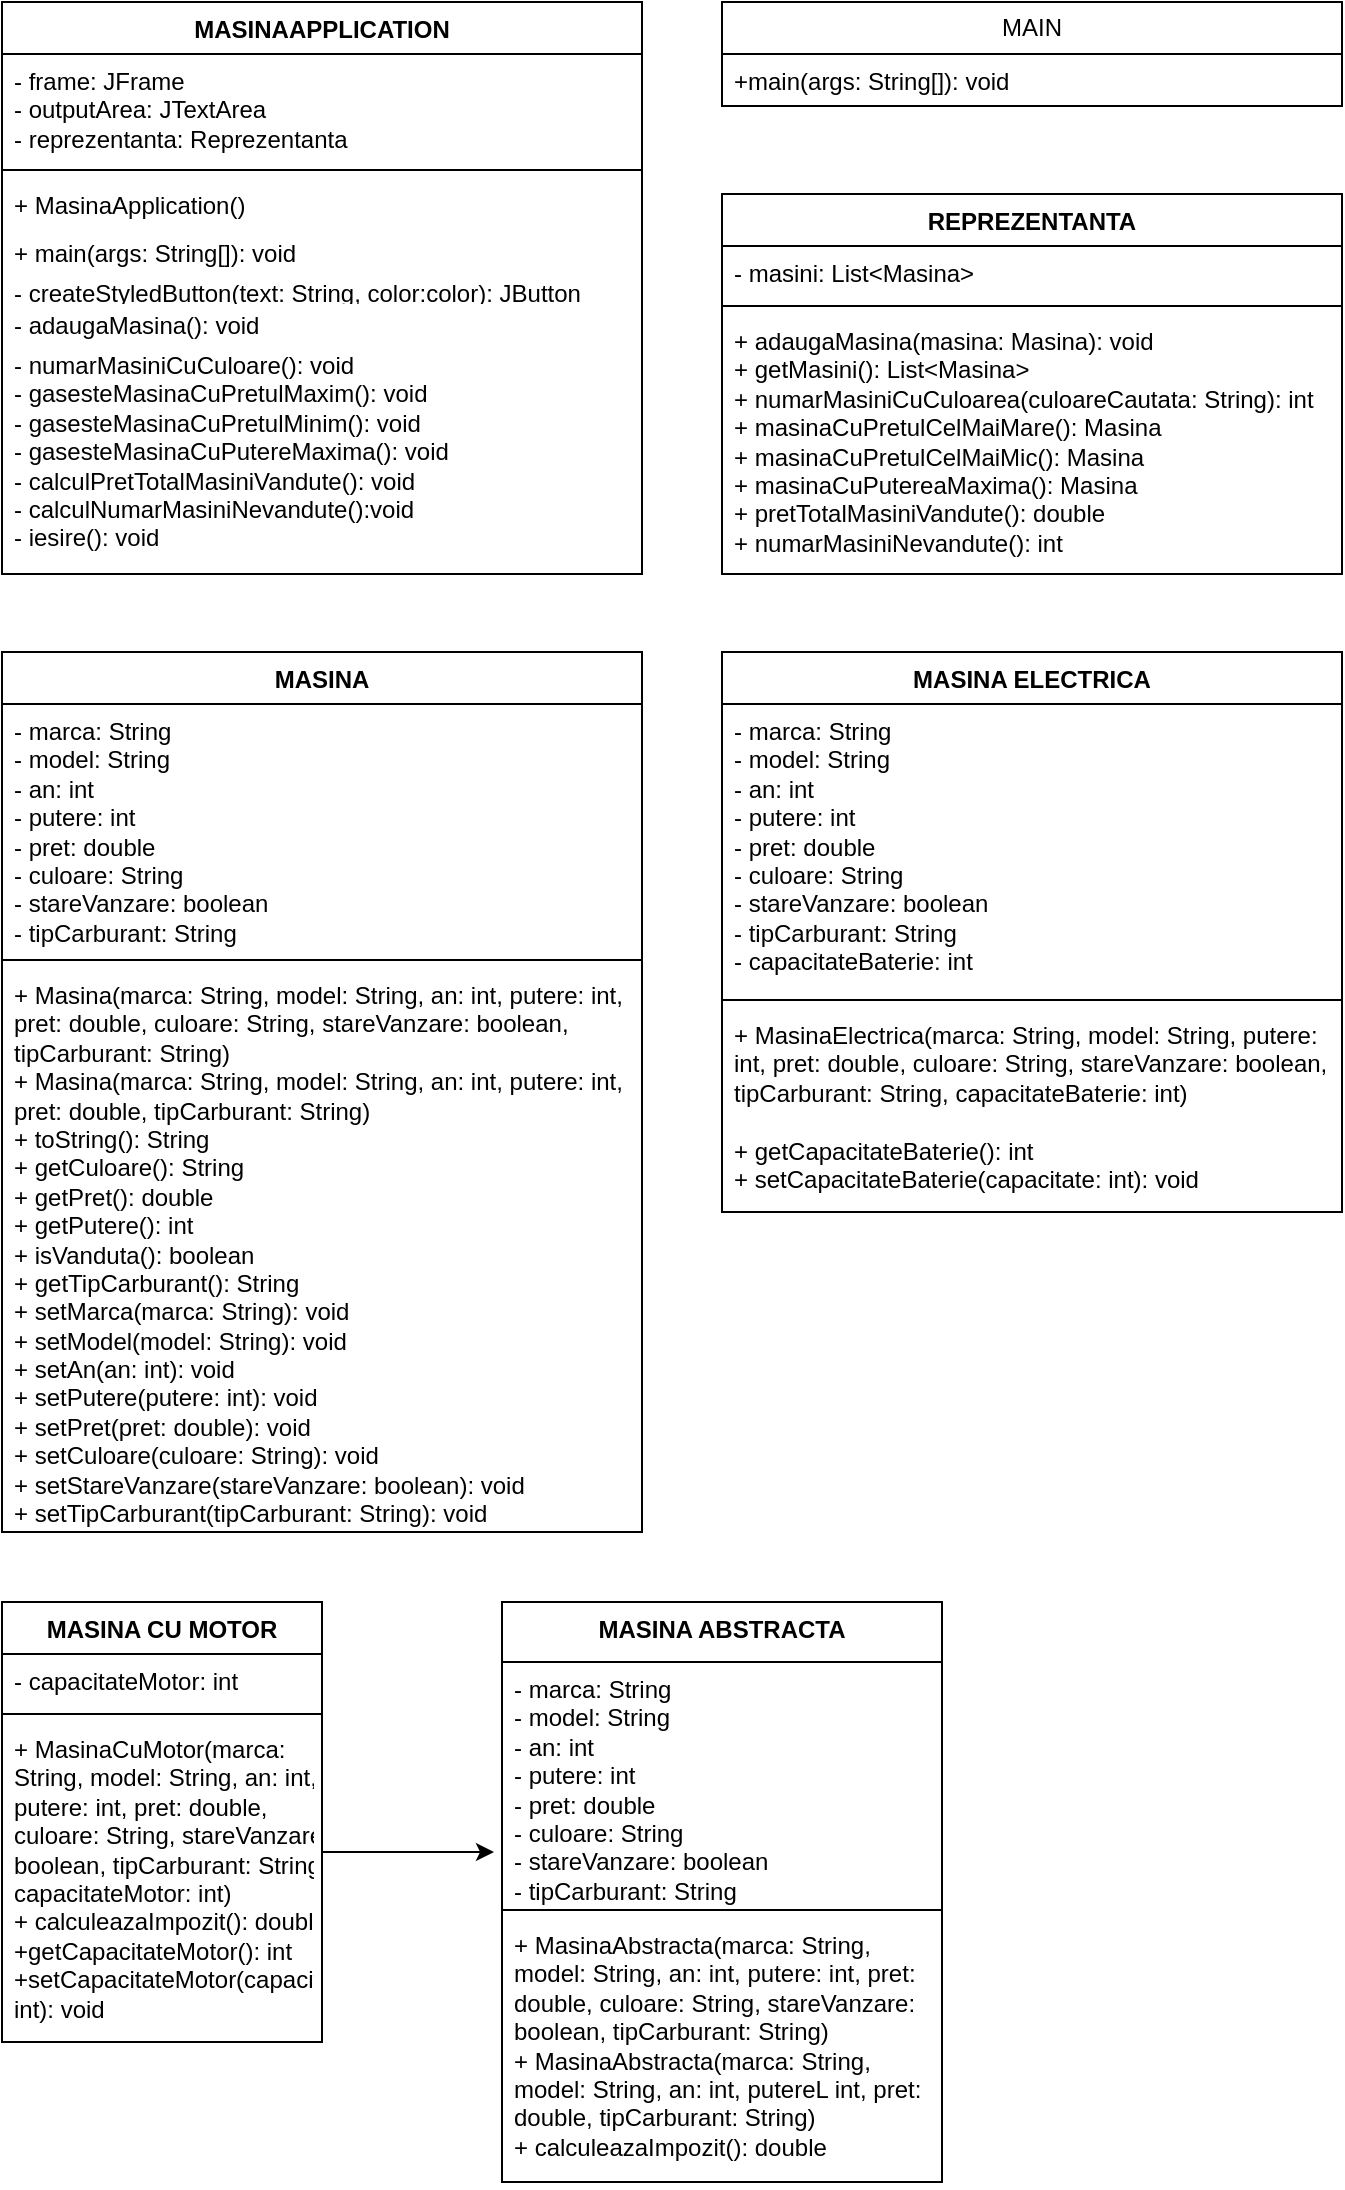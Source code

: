 <mxfile version="22.0.8" type="github">
  <diagram name="Pagina-1" id="s7u_jXoOyTNwt44IqN7l">
    <mxGraphModel dx="1434" dy="788" grid="1" gridSize="10" guides="1" tooltips="1" connect="1" arrows="1" fold="1" page="1" pageScale="1" pageWidth="1169" pageHeight="827" math="0" shadow="0">
      <root>
        <mxCell id="0" />
        <mxCell id="1" parent="0" />
        <mxCell id="zC79mrKcqQ9EmenrV000-1" value="MAIN" style="swimlane;fontStyle=0;childLayout=stackLayout;horizontal=1;startSize=26;fillColor=none;horizontalStack=0;resizeParent=1;resizeParentMax=0;resizeLast=0;collapsible=1;marginBottom=0;whiteSpace=wrap;html=1;" parent="1" vertex="1">
          <mxGeometry x="400" y="40" width="310" height="52" as="geometry" />
        </mxCell>
        <mxCell id="zC79mrKcqQ9EmenrV000-2" value="+main(args: String[]): void" style="text;strokeColor=none;fillColor=none;align=left;verticalAlign=top;spacingLeft=4;spacingRight=4;overflow=hidden;rotatable=0;points=[[0,0.5],[1,0.5]];portConstraint=eastwest;whiteSpace=wrap;html=1;" parent="zC79mrKcqQ9EmenrV000-1" vertex="1">
          <mxGeometry y="26" width="310" height="26" as="geometry" />
        </mxCell>
        <mxCell id="zC79mrKcqQ9EmenrV000-16" value="MASINAAPPLICATION" style="swimlane;fontStyle=1;align=center;verticalAlign=top;childLayout=stackLayout;horizontal=1;startSize=26;horizontalStack=0;resizeParent=1;resizeParentMax=0;resizeLast=0;collapsible=1;marginBottom=0;whiteSpace=wrap;html=1;" parent="1" vertex="1">
          <mxGeometry x="40" y="40" width="320" height="286" as="geometry" />
        </mxCell>
        <mxCell id="zC79mrKcqQ9EmenrV000-17" value="- frame: JFrame&lt;br&gt;- outputArea: JTextArea&lt;br&gt;- reprezentanta: Reprezentanta" style="text;strokeColor=none;fillColor=none;align=left;verticalAlign=top;spacingLeft=4;spacingRight=4;overflow=hidden;rotatable=0;points=[[0,0.5],[1,0.5]];portConstraint=eastwest;whiteSpace=wrap;html=1;" parent="zC79mrKcqQ9EmenrV000-16" vertex="1">
          <mxGeometry y="26" width="320" height="54" as="geometry" />
        </mxCell>
        <mxCell id="zC79mrKcqQ9EmenrV000-18" value="" style="line;strokeWidth=1;fillColor=none;align=left;verticalAlign=middle;spacingTop=-1;spacingLeft=3;spacingRight=3;rotatable=0;labelPosition=right;points=[];portConstraint=eastwest;strokeColor=inherit;" parent="zC79mrKcqQ9EmenrV000-16" vertex="1">
          <mxGeometry y="80" width="320" height="8" as="geometry" />
        </mxCell>
        <mxCell id="zC79mrKcqQ9EmenrV000-19" value="+ MasinaApplication()" style="text;strokeColor=none;fillColor=none;align=left;verticalAlign=top;spacingLeft=4;spacingRight=4;overflow=hidden;rotatable=0;points=[[0,0.5],[1,0.5]];portConstraint=eastwest;whiteSpace=wrap;html=1;" parent="zC79mrKcqQ9EmenrV000-16" vertex="1">
          <mxGeometry y="88" width="320" height="24" as="geometry" />
        </mxCell>
        <mxCell id="zC79mrKcqQ9EmenrV000-24" value="+ main(args: String[]): void" style="text;strokeColor=none;fillColor=none;align=left;verticalAlign=top;spacingLeft=4;spacingRight=4;overflow=hidden;rotatable=0;points=[[0,0.5],[1,0.5]];portConstraint=eastwest;whiteSpace=wrap;html=1;" parent="zC79mrKcqQ9EmenrV000-16" vertex="1">
          <mxGeometry y="112" width="320" height="20" as="geometry" />
        </mxCell>
        <mxCell id="zC79mrKcqQ9EmenrV000-30" value="- createStyledButton(text: String, color:color): JButton" style="text;strokeColor=none;fillColor=none;align=left;verticalAlign=top;spacingLeft=4;spacingRight=4;overflow=hidden;rotatable=0;points=[[0,0.5],[1,0.5]];portConstraint=eastwest;whiteSpace=wrap;html=1;" parent="zC79mrKcqQ9EmenrV000-16" vertex="1">
          <mxGeometry y="132" width="320" height="16" as="geometry" />
        </mxCell>
        <mxCell id="zC79mrKcqQ9EmenrV000-31" value="- adaugaMasina(): void&lt;br&gt;" style="text;strokeColor=none;fillColor=none;align=left;verticalAlign=top;spacingLeft=4;spacingRight=4;overflow=hidden;rotatable=0;points=[[0,0.5],[1,0.5]];portConstraint=eastwest;whiteSpace=wrap;html=1;" parent="zC79mrKcqQ9EmenrV000-16" vertex="1">
          <mxGeometry y="148" width="320" height="20" as="geometry" />
        </mxCell>
        <mxCell id="zC79mrKcqQ9EmenrV000-32" value="- numarMasiniCuCuloare(): void&lt;br&gt;- gasesteMasinaCuPretulMaxim(): void&lt;br&gt;- gasesteMasinaCuPretulMinim(): void&lt;br&gt;- gasesteMasinaCuPutereMaxima(): void&lt;br&gt;- calculPretTotalMasiniVandute(): void&lt;br&gt;- calculNumarMasiniNevandute():void&lt;br&gt;- iesire(): void" style="text;strokeColor=none;fillColor=none;align=left;verticalAlign=top;spacingLeft=4;spacingRight=4;overflow=hidden;rotatable=0;points=[[0,0.5],[1,0.5]];portConstraint=eastwest;whiteSpace=wrap;html=1;" parent="zC79mrKcqQ9EmenrV000-16" vertex="1">
          <mxGeometry y="168" width="320" height="118" as="geometry" />
        </mxCell>
        <mxCell id="zC79mrKcqQ9EmenrV000-33" value="MASINA" style="swimlane;fontStyle=1;align=center;verticalAlign=top;childLayout=stackLayout;horizontal=1;startSize=26;horizontalStack=0;resizeParent=1;resizeParentMax=0;resizeLast=0;collapsible=1;marginBottom=0;whiteSpace=wrap;html=1;" parent="1" vertex="1">
          <mxGeometry x="40" y="365" width="320" height="440" as="geometry" />
        </mxCell>
        <mxCell id="zC79mrKcqQ9EmenrV000-34" value="- marca: String&lt;br&gt;- model: String&lt;br&gt;- an: int&lt;br&gt;- putere: int&lt;br&gt;- pret: double&lt;br&gt;- culoare: String&lt;br&gt;- stareVanzare: boolean&lt;br&gt;- tipCarburant: String" style="text;strokeColor=none;fillColor=none;align=left;verticalAlign=top;spacingLeft=4;spacingRight=4;overflow=hidden;rotatable=0;points=[[0,0.5],[1,0.5]];portConstraint=eastwest;whiteSpace=wrap;html=1;" parent="zC79mrKcqQ9EmenrV000-33" vertex="1">
          <mxGeometry y="26" width="320" height="124" as="geometry" />
        </mxCell>
        <mxCell id="zC79mrKcqQ9EmenrV000-35" value="" style="line;strokeWidth=1;fillColor=none;align=left;verticalAlign=middle;spacingTop=-1;spacingLeft=3;spacingRight=3;rotatable=0;labelPosition=right;points=[];portConstraint=eastwest;strokeColor=inherit;" parent="zC79mrKcqQ9EmenrV000-33" vertex="1">
          <mxGeometry y="150" width="320" height="8" as="geometry" />
        </mxCell>
        <mxCell id="zC79mrKcqQ9EmenrV000-36" value="&lt;div&gt;+ Masina(marca: String, model: String, an: int, putere: int, pret: double, culoare: String, stareVanzare: boolean, tipCarburant: String)&lt;/div&gt;&lt;div&gt;&lt;div&gt;+ Masina(marca: String, model: String, an: int, putere: int, pret: double, tipCarburant: String)&lt;/div&gt;&lt;/div&gt;&lt;div&gt;+ toString(): String&lt;/div&gt;&lt;div&gt;+ getCuloare(): String&lt;/div&gt;&lt;div&gt;+ getPret(): double&lt;/div&gt;&lt;div&gt;+ getPutere(): int&lt;/div&gt;&lt;div&gt;+ isVanduta(): boolean&lt;/div&gt;&lt;div&gt;+ getTipCarburant(): String&lt;/div&gt;&lt;div&gt;&lt;div&gt;+ setMarca(marca: String): void&lt;/div&gt;&lt;div&gt;+ setModel(model: String): void&lt;/div&gt;&lt;div&gt;+ setAn(an: int): void&lt;/div&gt;&lt;div&gt;+ setPutere(putere: int): void&lt;/div&gt;&lt;div&gt;+ setPret(pret: double): void&lt;/div&gt;&lt;div&gt;+ setCuloare(culoare: String): void&lt;/div&gt;&lt;div&gt;+ setStareVanzare(stareVanzare: boolean): void&lt;/div&gt;&lt;div&gt;+ setTipCarburant(tipCarburant: String): void&lt;/div&gt;&lt;/div&gt;&lt;div&gt;&lt;br&gt;&lt;/div&gt;&lt;div&gt;&lt;br&gt;&lt;/div&gt;&lt;div&gt;&lt;br&gt;&lt;/div&gt;&lt;div&gt;&lt;br&gt;&lt;/div&gt;" style="text;strokeColor=none;fillColor=none;align=left;verticalAlign=top;spacingLeft=4;spacingRight=4;overflow=hidden;rotatable=0;points=[[0,0.5],[1,0.5]];portConstraint=eastwest;whiteSpace=wrap;html=1;" parent="zC79mrKcqQ9EmenrV000-33" vertex="1">
          <mxGeometry y="158" width="320" height="282" as="geometry" />
        </mxCell>
        <mxCell id="zC79mrKcqQ9EmenrV000-37" value="REPREZENTANTA" style="swimlane;fontStyle=1;align=center;verticalAlign=top;childLayout=stackLayout;horizontal=1;startSize=26;horizontalStack=0;resizeParent=1;resizeParentMax=0;resizeLast=0;collapsible=1;marginBottom=0;whiteSpace=wrap;html=1;" parent="1" vertex="1">
          <mxGeometry x="400" y="136" width="310" height="190" as="geometry" />
        </mxCell>
        <mxCell id="zC79mrKcqQ9EmenrV000-38" value="- masini: List&amp;lt;Masina&amp;gt;" style="text;strokeColor=none;fillColor=none;align=left;verticalAlign=top;spacingLeft=4;spacingRight=4;overflow=hidden;rotatable=0;points=[[0,0.5],[1,0.5]];portConstraint=eastwest;whiteSpace=wrap;html=1;" parent="zC79mrKcqQ9EmenrV000-37" vertex="1">
          <mxGeometry y="26" width="310" height="26" as="geometry" />
        </mxCell>
        <mxCell id="zC79mrKcqQ9EmenrV000-39" value="" style="line;strokeWidth=1;fillColor=none;align=left;verticalAlign=middle;spacingTop=-1;spacingLeft=3;spacingRight=3;rotatable=0;labelPosition=right;points=[];portConstraint=eastwest;strokeColor=inherit;" parent="zC79mrKcqQ9EmenrV000-37" vertex="1">
          <mxGeometry y="52" width="310" height="8" as="geometry" />
        </mxCell>
        <mxCell id="zC79mrKcqQ9EmenrV000-40" value="&lt;div&gt;&lt;span style=&quot;background-color: initial;&quot;&gt;+ adaugaMasina(masina: Masina): void&lt;/span&gt;&lt;br&gt;&lt;/div&gt;&lt;div&gt;+ getMasini(): List&amp;lt;Masina&amp;gt;&lt;/div&gt;&lt;div&gt;+ numarMasiniCuCuloarea(culoareCautata: String): int&lt;/div&gt;&lt;div&gt;+ masinaCuPretulCelMaiMare(): Masina&lt;/div&gt;&lt;div&gt;+ masinaCuPretulCelMaiMic(): Masina&lt;/div&gt;&lt;div&gt;+ masinaCuPutereaMaxima(): Masina&lt;/div&gt;&lt;div&gt;+ pretTotalMasiniVandute(): double&lt;/div&gt;&lt;div&gt;+ numarMasiniNevandute(): int&lt;/div&gt;&lt;div&gt;&lt;br&gt;&lt;/div&gt;" style="text;strokeColor=none;fillColor=none;align=left;verticalAlign=top;spacingLeft=4;spacingRight=4;overflow=hidden;rotatable=0;points=[[0,0.5],[1,0.5]];portConstraint=eastwest;whiteSpace=wrap;html=1;" parent="zC79mrKcqQ9EmenrV000-37" vertex="1">
          <mxGeometry y="60" width="310" height="130" as="geometry" />
        </mxCell>
        <mxCell id="NnzPpgwtyoBsQHczDyew-1" value="MASINA ELECTRICA" style="swimlane;fontStyle=1;align=center;verticalAlign=top;childLayout=stackLayout;horizontal=1;startSize=26;horizontalStack=0;resizeParent=1;resizeParentMax=0;resizeLast=0;collapsible=1;marginBottom=0;whiteSpace=wrap;html=1;" vertex="1" parent="1">
          <mxGeometry x="400" y="365" width="310" height="280" as="geometry" />
        </mxCell>
        <mxCell id="NnzPpgwtyoBsQHczDyew-2" value="- marca: String&lt;br&gt;- model: String&lt;br&gt;- an: int&lt;br&gt;- putere: int&lt;br&gt;- pret: double&amp;nbsp;&lt;br&gt;- culoare: String&amp;nbsp;&lt;br&gt;- stareVanzare: boolean&lt;br&gt;- tipCarburant: String&lt;br&gt;- capacitateBaterie: int&amp;nbsp;" style="text;strokeColor=none;fillColor=none;align=left;verticalAlign=top;spacingLeft=4;spacingRight=4;overflow=hidden;rotatable=0;points=[[0,0.5],[1,0.5]];portConstraint=eastwest;whiteSpace=wrap;html=1;" vertex="1" parent="NnzPpgwtyoBsQHczDyew-1">
          <mxGeometry y="26" width="310" height="144" as="geometry" />
        </mxCell>
        <mxCell id="NnzPpgwtyoBsQHczDyew-3" value="" style="line;strokeWidth=1;fillColor=none;align=left;verticalAlign=middle;spacingTop=-1;spacingLeft=3;spacingRight=3;rotatable=0;labelPosition=right;points=[];portConstraint=eastwest;strokeColor=inherit;" vertex="1" parent="NnzPpgwtyoBsQHczDyew-1">
          <mxGeometry y="170" width="310" height="8" as="geometry" />
        </mxCell>
        <mxCell id="NnzPpgwtyoBsQHczDyew-4" value="+ MasinaElectrica(marca: String, model: String, putere: int, pret: double, culoare: String, stareVanzare: boolean, tipCarburant: String, capacitateBaterie: int)&lt;br&gt;&lt;br&gt;+ getCapacitateBaterie(): int&lt;br&gt;+ setCapacitateBaterie(capacitate: int): void" style="text;strokeColor=none;fillColor=none;align=left;verticalAlign=top;spacingLeft=4;spacingRight=4;overflow=hidden;rotatable=0;points=[[0,0.5],[1,0.5]];portConstraint=eastwest;whiteSpace=wrap;html=1;" vertex="1" parent="NnzPpgwtyoBsQHczDyew-1">
          <mxGeometry y="178" width="310" height="102" as="geometry" />
        </mxCell>
        <mxCell id="NnzPpgwtyoBsQHczDyew-5" value="MASINA CU MOTOR" style="swimlane;fontStyle=1;align=center;verticalAlign=top;childLayout=stackLayout;horizontal=1;startSize=26;horizontalStack=0;resizeParent=1;resizeParentMax=0;resizeLast=0;collapsible=1;marginBottom=0;whiteSpace=wrap;html=1;" vertex="1" parent="1">
          <mxGeometry x="40" y="840" width="160" height="220" as="geometry" />
        </mxCell>
        <mxCell id="NnzPpgwtyoBsQHczDyew-6" value="- capacitateMotor: int" style="text;strokeColor=none;fillColor=none;align=left;verticalAlign=top;spacingLeft=4;spacingRight=4;overflow=hidden;rotatable=0;points=[[0,0.5],[1,0.5]];portConstraint=eastwest;whiteSpace=wrap;html=1;" vertex="1" parent="NnzPpgwtyoBsQHczDyew-5">
          <mxGeometry y="26" width="160" height="26" as="geometry" />
        </mxCell>
        <mxCell id="NnzPpgwtyoBsQHczDyew-7" value="" style="line;strokeWidth=1;fillColor=none;align=left;verticalAlign=middle;spacingTop=-1;spacingLeft=3;spacingRight=3;rotatable=0;labelPosition=right;points=[];portConstraint=eastwest;strokeColor=inherit;" vertex="1" parent="NnzPpgwtyoBsQHczDyew-5">
          <mxGeometry y="52" width="160" height="8" as="geometry" />
        </mxCell>
        <mxCell id="NnzPpgwtyoBsQHczDyew-8" value="+ MasinaCuMotor(marca: String, model: String, an: int, putere: int, pret: double,&amp;nbsp;&lt;br&gt;culoare: String, stareVanzare: boolean, tipCarburant: String, capacitateMotor: int)&amp;nbsp;&lt;br&gt;+ calculeazaImpozit(): double&amp;nbsp;&lt;br&gt;+getCapacitateMotor(): int&lt;br&gt;+setCapacitateMotor(capacitate: int): void" style="text;strokeColor=none;fillColor=none;align=left;verticalAlign=top;spacingLeft=4;spacingRight=4;overflow=hidden;rotatable=0;points=[[0,0.5],[1,0.5]];portConstraint=eastwest;whiteSpace=wrap;html=1;" vertex="1" parent="NnzPpgwtyoBsQHczDyew-5">
          <mxGeometry y="60" width="160" height="160" as="geometry" />
        </mxCell>
        <mxCell id="NnzPpgwtyoBsQHczDyew-9" value="" style="endArrow=classic;html=1;rounded=0;exitX=1.025;exitY=0.406;exitDx=0;exitDy=0;exitPerimeter=0;" edge="1" parent="1">
          <mxGeometry width="50" height="50" relative="1" as="geometry">
            <mxPoint x="200" y="964.96" as="sourcePoint" />
            <mxPoint x="286" y="965" as="targetPoint" />
          </mxGeometry>
        </mxCell>
        <mxCell id="NnzPpgwtyoBsQHczDyew-10" value="MASINA ABSTRACTA" style="swimlane;fontStyle=1;align=center;verticalAlign=top;childLayout=stackLayout;horizontal=1;startSize=30;horizontalStack=0;resizeParent=1;resizeParentMax=0;resizeLast=0;collapsible=1;marginBottom=0;whiteSpace=wrap;html=1;" vertex="1" parent="1">
          <mxGeometry x="290" y="840" width="220" height="290" as="geometry" />
        </mxCell>
        <mxCell id="NnzPpgwtyoBsQHczDyew-11" value="- marca: String&lt;br&gt;- model: String&lt;br&gt;- an: int&lt;br&gt;- putere: int&lt;br&gt;- pret: double&lt;br&gt;- culoare: String&lt;br&gt;- stareVanzare: boolean&lt;br&gt;- tipCarburant: String" style="text;strokeColor=none;fillColor=none;align=left;verticalAlign=top;spacingLeft=4;spacingRight=4;overflow=hidden;rotatable=0;points=[[0,0.5],[1,0.5]];portConstraint=eastwest;whiteSpace=wrap;html=1;" vertex="1" parent="NnzPpgwtyoBsQHczDyew-10">
          <mxGeometry y="30" width="220" height="120" as="geometry" />
        </mxCell>
        <mxCell id="NnzPpgwtyoBsQHczDyew-12" value="" style="line;strokeWidth=1;fillColor=none;align=left;verticalAlign=middle;spacingTop=-1;spacingLeft=3;spacingRight=3;rotatable=0;labelPosition=right;points=[];portConstraint=eastwest;strokeColor=inherit;" vertex="1" parent="NnzPpgwtyoBsQHczDyew-10">
          <mxGeometry y="150" width="220" height="8" as="geometry" />
        </mxCell>
        <mxCell id="NnzPpgwtyoBsQHczDyew-13" value="+ MasinaAbstracta(marca: String, model: String, an: int, putere: int, pret: double, culoare: String, stareVanzare: boolean, tipCarburant: String)&lt;br&gt;+ MasinaAbstracta(marca: String, model: String, an: int, putereL int, pret: double, tipCarburant: String)&amp;nbsp;&lt;br&gt;+ calculeazaImpozit(): double" style="text;strokeColor=none;fillColor=none;align=left;verticalAlign=top;spacingLeft=4;spacingRight=4;overflow=hidden;rotatable=0;points=[[0,0.5],[1,0.5]];portConstraint=eastwest;whiteSpace=wrap;html=1;" vertex="1" parent="NnzPpgwtyoBsQHczDyew-10">
          <mxGeometry y="158" width="220" height="132" as="geometry" />
        </mxCell>
      </root>
    </mxGraphModel>
  </diagram>
</mxfile>
